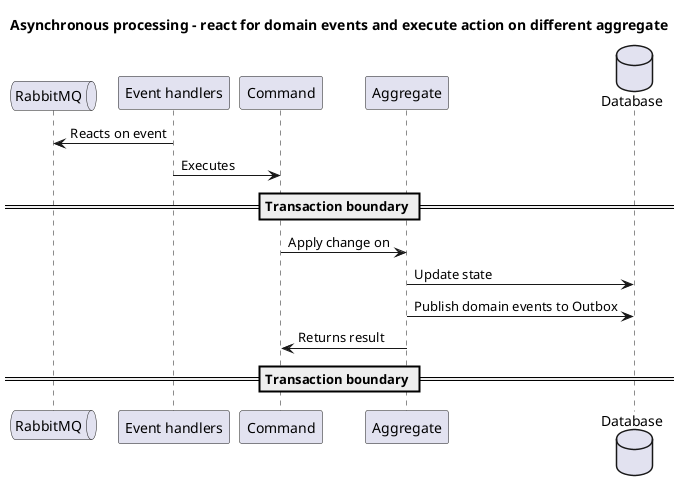 @startuml

Title "Asynchronous processing - react for domain events and execute action on different aggregate"

queue RabbitMQ
participant "Event handlers" as EventHandler
participant Command
participant Aggregate
database Database


EventHandler -> RabbitMQ : Reacts on event
EventHandler -> Command : Executes
== Transaction boundary ==
Command -> Aggregate : Apply change on
Aggregate -> Database : Update state
Aggregate -> Database : Publish domain events to Outbox
Aggregate -> Command : Returns result
== Transaction boundary ==

@enduml